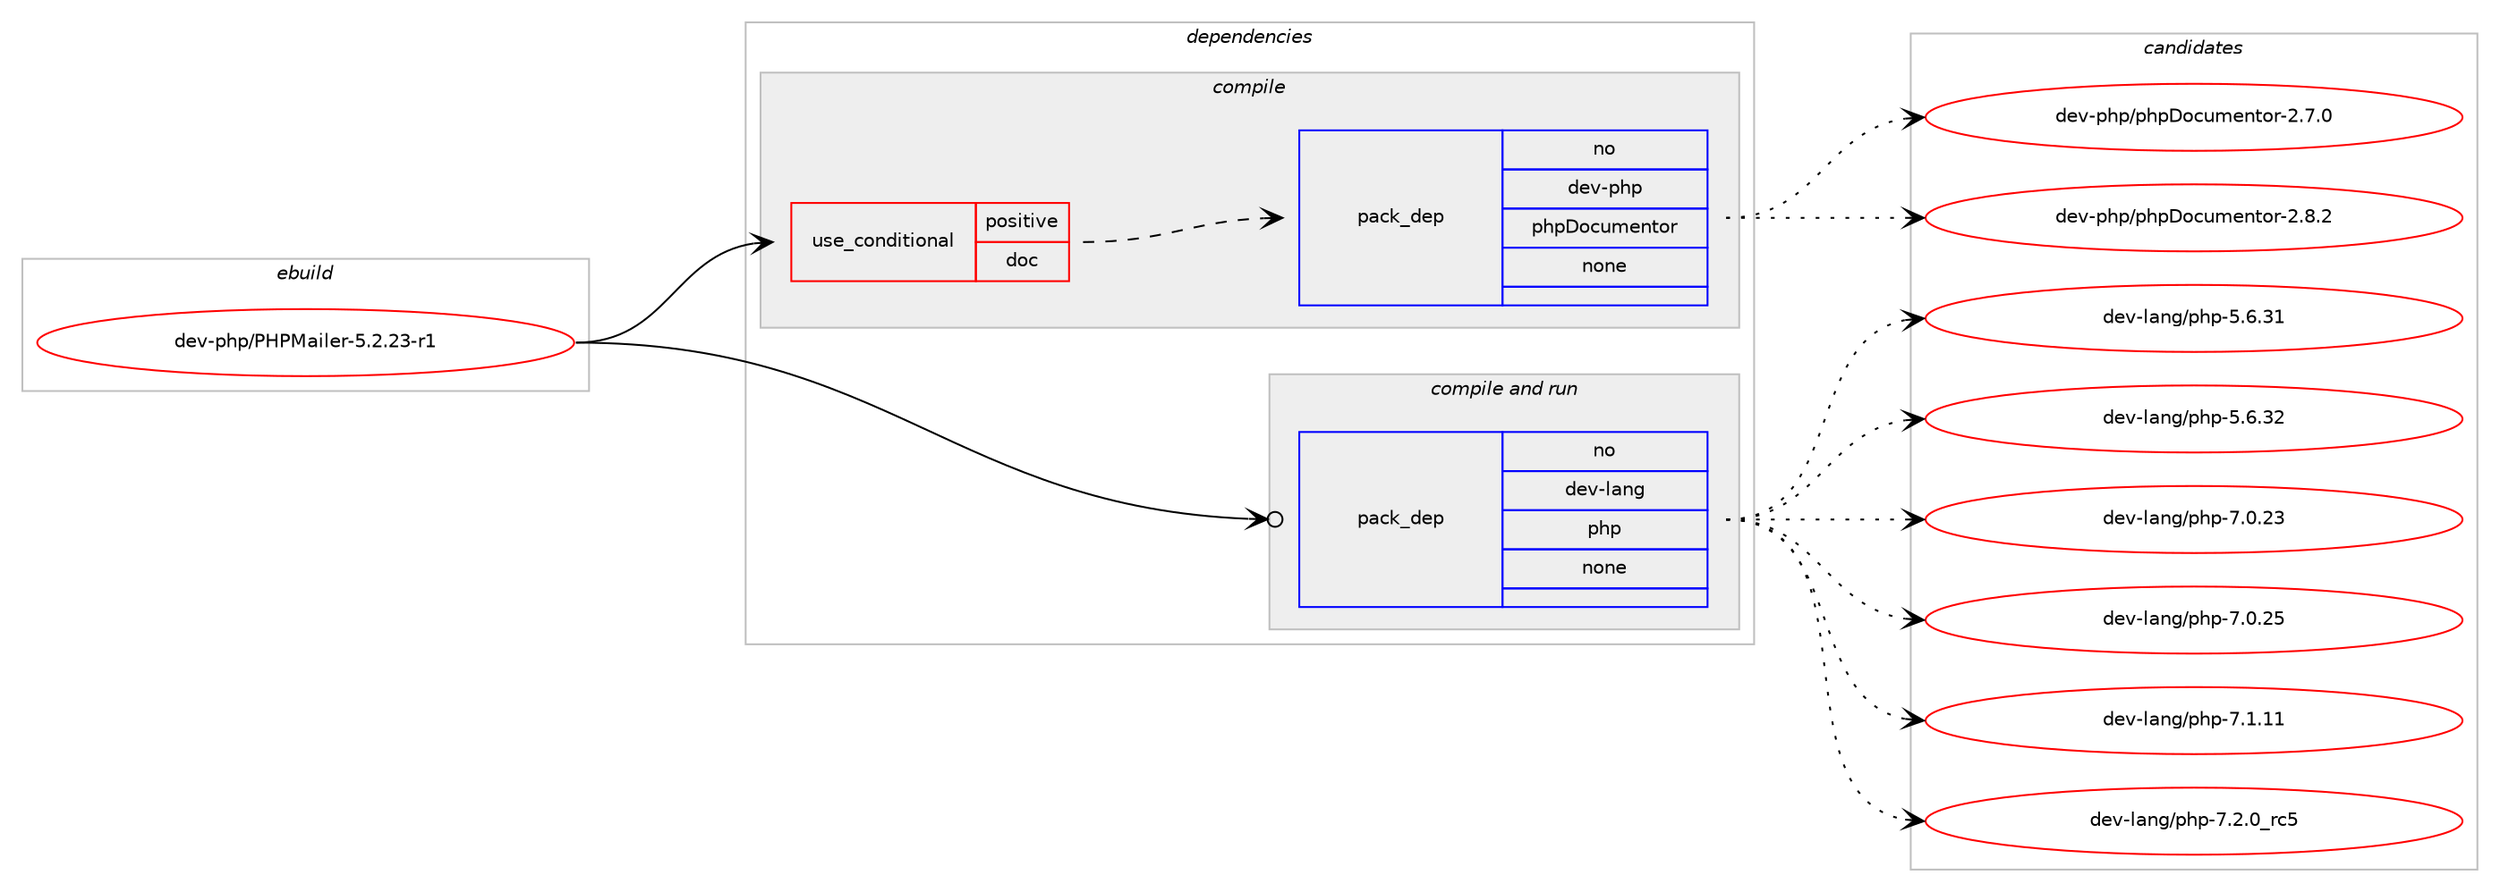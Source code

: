 digraph prolog {

# *************
# Graph options
# *************

newrank=true;
concentrate=true;
compound=true;
graph [rankdir=LR,fontname=Helvetica,fontsize=10,ranksep=1.5];#, ranksep=2.5, nodesep=0.2];
edge  [arrowhead=vee];
node  [fontname=Helvetica,fontsize=10];

# **********
# The ebuild
# **********

subgraph cluster_leftcol {
color=gray;
rank=same;
label=<<i>ebuild</i>>;
id [label="dev-php/PHPMailer-5.2.23-r1", color=red, width=4, href="../dev-php/PHPMailer-5.2.23-r1.svg"];
}

# ****************
# The dependencies
# ****************

subgraph cluster_midcol {
color=gray;
label=<<i>dependencies</i>>;
subgraph cluster_compile {
fillcolor="#eeeeee";
style=filled;
label=<<i>compile</i>>;
subgraph cond28371 {
dependency142263 [label=<<TABLE BORDER="0" CELLBORDER="1" CELLSPACING="0" CELLPADDING="4"><TR><TD ROWSPAN="3" CELLPADDING="10">use_conditional</TD></TR><TR><TD>positive</TD></TR><TR><TD>doc</TD></TR></TABLE>>, shape=none, color=red];
subgraph pack110194 {
dependency142264 [label=<<TABLE BORDER="0" CELLBORDER="1" CELLSPACING="0" CELLPADDING="4" WIDTH="220"><TR><TD ROWSPAN="6" CELLPADDING="30">pack_dep</TD></TR><TR><TD WIDTH="110">no</TD></TR><TR><TD>dev-php</TD></TR><TR><TD>phpDocumentor</TD></TR><TR><TD>none</TD></TR><TR><TD></TD></TR></TABLE>>, shape=none, color=blue];
}
dependency142263:e -> dependency142264:w [weight=20,style="dashed",arrowhead="vee"];
}
id:e -> dependency142263:w [weight=20,style="solid",arrowhead="vee"];
}
subgraph cluster_compileandrun {
fillcolor="#eeeeee";
style=filled;
label=<<i>compile and run</i>>;
subgraph pack110195 {
dependency142265 [label=<<TABLE BORDER="0" CELLBORDER="1" CELLSPACING="0" CELLPADDING="4" WIDTH="220"><TR><TD ROWSPAN="6" CELLPADDING="30">pack_dep</TD></TR><TR><TD WIDTH="110">no</TD></TR><TR><TD>dev-lang</TD></TR><TR><TD>php</TD></TR><TR><TD>none</TD></TR><TR><TD></TD></TR></TABLE>>, shape=none, color=blue];
}
id:e -> dependency142265:w [weight=20,style="solid",arrowhead="odotvee"];
}
subgraph cluster_run {
fillcolor="#eeeeee";
style=filled;
label=<<i>run</i>>;
}
}

# **************
# The candidates
# **************

subgraph cluster_choices {
rank=same;
color=gray;
label=<<i>candidates</i>>;

subgraph choice110194 {
color=black;
nodesep=1;
choice10010111845112104112471121041126811199117109101110116111114455046554648 [label="dev-php/phpDocumentor-2.7.0", color=red, width=4,href="../dev-php/phpDocumentor-2.7.0.svg"];
choice10010111845112104112471121041126811199117109101110116111114455046564650 [label="dev-php/phpDocumentor-2.8.2", color=red, width=4,href="../dev-php/phpDocumentor-2.8.2.svg"];
dependency142264:e -> choice10010111845112104112471121041126811199117109101110116111114455046554648:w [style=dotted,weight="100"];
dependency142264:e -> choice10010111845112104112471121041126811199117109101110116111114455046564650:w [style=dotted,weight="100"];
}
subgraph choice110195 {
color=black;
nodesep=1;
choice10010111845108971101034711210411245534654465149 [label="dev-lang/php-5.6.31", color=red, width=4,href="../dev-lang/php-5.6.31.svg"];
choice10010111845108971101034711210411245534654465150 [label="dev-lang/php-5.6.32", color=red, width=4,href="../dev-lang/php-5.6.32.svg"];
choice10010111845108971101034711210411245554648465051 [label="dev-lang/php-7.0.23", color=red, width=4,href="../dev-lang/php-7.0.23.svg"];
choice10010111845108971101034711210411245554648465053 [label="dev-lang/php-7.0.25", color=red, width=4,href="../dev-lang/php-7.0.25.svg"];
choice10010111845108971101034711210411245554649464949 [label="dev-lang/php-7.1.11", color=red, width=4,href="../dev-lang/php-7.1.11.svg"];
choice100101118451089711010347112104112455546504648951149953 [label="dev-lang/php-7.2.0_rc5", color=red, width=4,href="../dev-lang/php-7.2.0_rc5.svg"];
dependency142265:e -> choice10010111845108971101034711210411245534654465149:w [style=dotted,weight="100"];
dependency142265:e -> choice10010111845108971101034711210411245534654465150:w [style=dotted,weight="100"];
dependency142265:e -> choice10010111845108971101034711210411245554648465051:w [style=dotted,weight="100"];
dependency142265:e -> choice10010111845108971101034711210411245554648465053:w [style=dotted,weight="100"];
dependency142265:e -> choice10010111845108971101034711210411245554649464949:w [style=dotted,weight="100"];
dependency142265:e -> choice100101118451089711010347112104112455546504648951149953:w [style=dotted,weight="100"];
}
}

}
